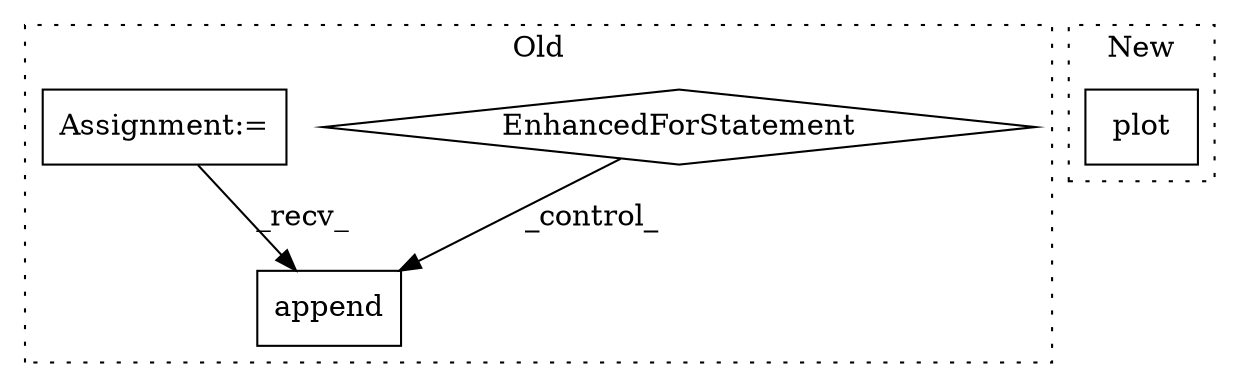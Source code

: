 digraph G {
subgraph cluster0 {
1 [label="append" a="32" s="1692,1786" l="7,1" shape="box"];
3 [label="EnhancedForStatement" a="70" s="1570,1669" l="53,2" shape="diamond"];
4 [label="Assignment:=" a="7" s="1525" l="1" shape="box"];
label = "Old";
style="dotted";
}
subgraph cluster1 {
2 [label="plot" a="32" s="1176,1192" l="5,1" shape="box"];
label = "New";
style="dotted";
}
3 -> 1 [label="_control_"];
4 -> 1 [label="_recv_"];
}